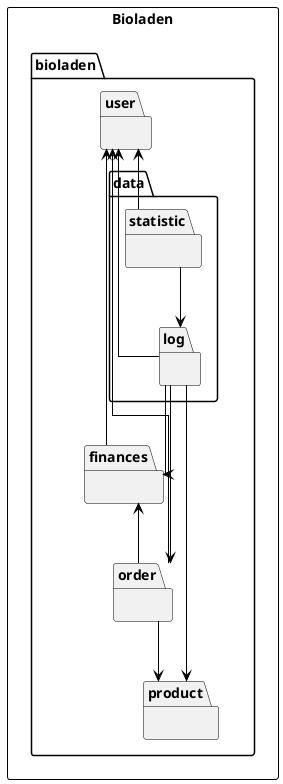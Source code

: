 @startuml

skinparam class {
	BackgroundColor #Silver/white
    BorderColor Black
    ArrowColor  Black
}

skinparam package {
    FontColor black
    BorderColor black
}

skinparam classAttributeIconSize 0
skinparam linetype ortho



rectangle Bioladen {
    namespace bioladen.user {

    }

    namespace bioladen.finances {

    }

    namespace bioladen.data.log {

    }

    namespace bioladen.data.statistic {

    }

    namespace bioladen.product {

    }

    namespace bioladen.order {

    }

    bioladen.user <-- bioladen.finances
    bioladen.user <-- bioladen.data.log
    bioladen.user <-- bioladen.data.statistic
    bioladen.user <-- bioladen.order

    bioladen.finances <-- bioladen.order

    bioladen.data.statistic --> bioladen.data.log

    bioladen.order --> bioladen.product

    bioladen.data.log --> bioladen.order
    bioladen.data.log --> bioladen.product
    bioladen.data.log --> bioladen.finances

}

@enduml